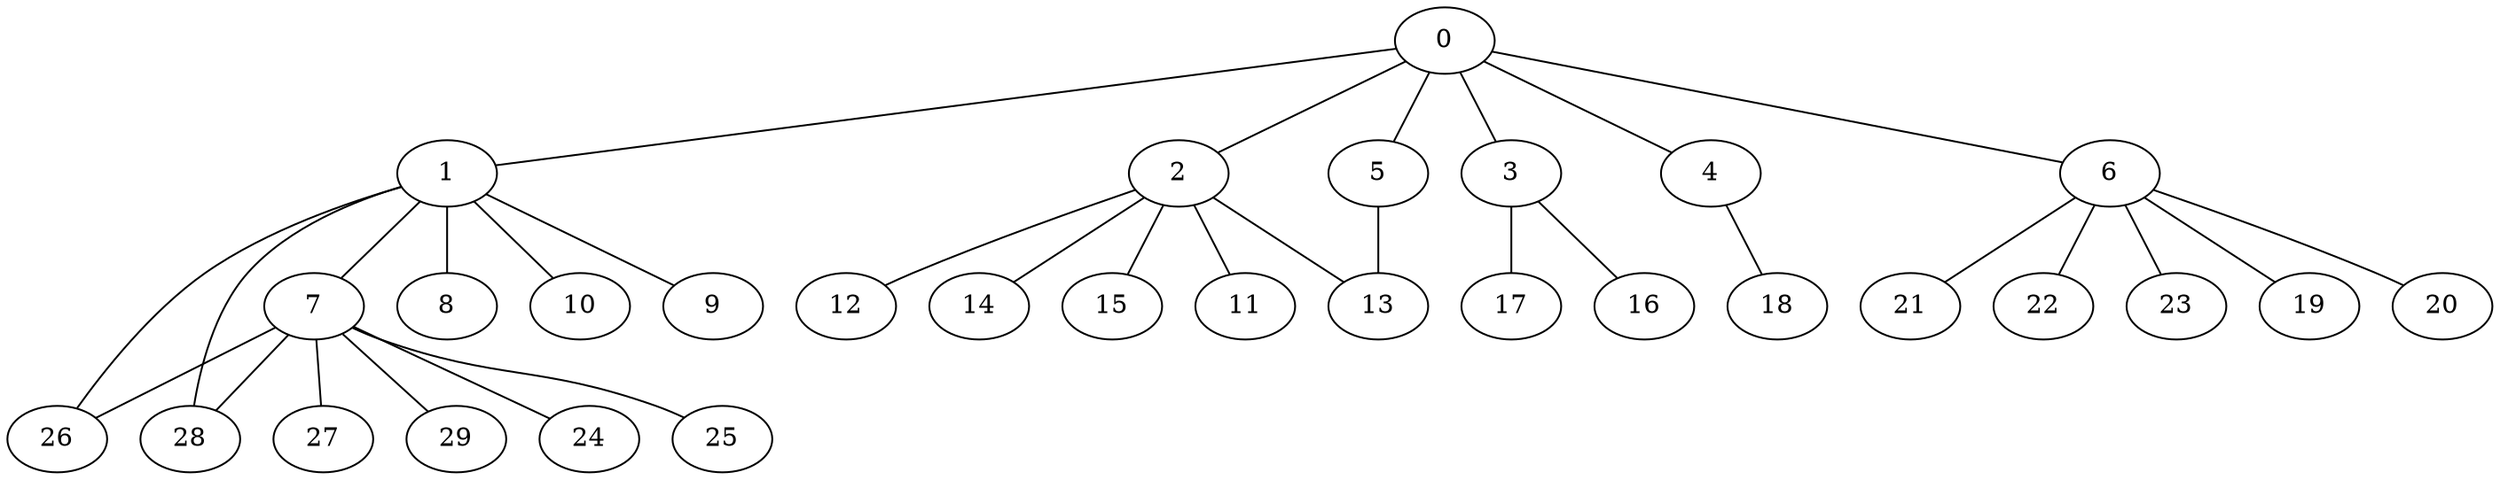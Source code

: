 
graph graphname {
    0 -- 1
0 -- 2
0 -- 3
0 -- 4
0 -- 5
0 -- 6
1 -- 8
1 -- 10
1 -- 9
1 -- 7
1 -- 26
1 -- 28
2 -- 11
2 -- 12
2 -- 13
2 -- 14
2 -- 15
3 -- 16
3 -- 17
4 -- 18
5 -- 13
6 -- 19
6 -- 20
6 -- 21
6 -- 22
6 -- 23
7 -- 24
7 -- 25
7 -- 26
7 -- 27
7 -- 28
7 -- 29

}
